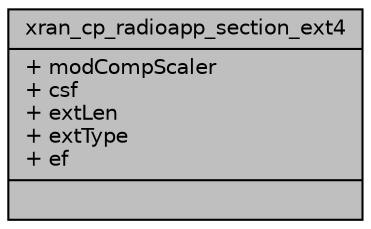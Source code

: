 digraph "xran_cp_radioapp_section_ext4"
{
 // LATEX_PDF_SIZE
  edge [fontname="Helvetica",fontsize="10",labelfontname="Helvetica",labelfontsize="10"];
  node [fontname="Helvetica",fontsize="10",shape=record];
  Node1 [label="{xran_cp_radioapp_section_ext4\n|+ modCompScaler\l+ csf\l+ extLen\l+ extType\l+ ef\l|}",height=0.2,width=0.4,color="black", fillcolor="grey75", style="filled", fontcolor="black",tooltip=" "];
}
